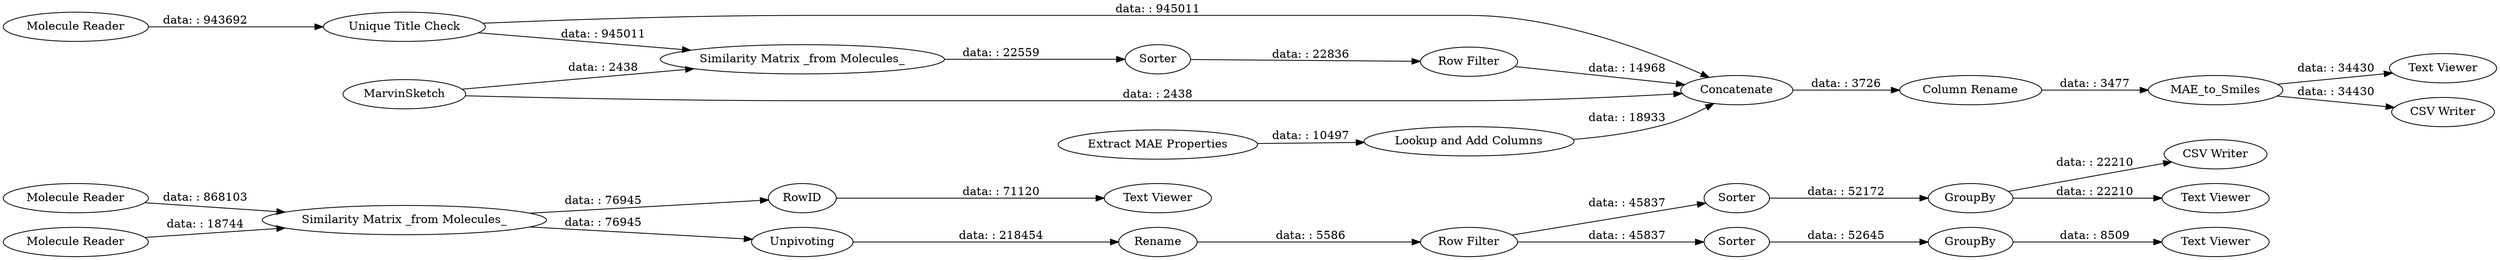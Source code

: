 digraph {
	"4977709476652524135_8190" [label=GroupBy]
	"4977709476652524135_8201" [label=RowID]
	"-2910773927484762602_37" [label=Concatenate]
	"4977709476652524135_153" [label="Molecule Reader"]
	"4977709476652524135_31" [label="Similarity Matrix _from Molecules_"]
	"4977709476652524135_8193" [label=GroupBy]
	"4977709476652524135_8196" [label="Row Filter"]
	"4977709476652524135_155" [label="Text Viewer"]
	"4977709476652524135_154" [label="Molecule Reader"]
	"-2910773927484762602_8197" [label="Extract MAE Properties"]
	"4977709476652524135_16" [label="Row Filter"]
	"4977709476652524135_182" [label="CSV Writer"]
	"-2910773927484762602_40" [label=MAE_to_Smiles]
	"4977709476652524135_8199" [label=Unpivoting]
	"4977709476652524135_41" [label="Unique Title Check"]
	"4977709476652524135_8194" [label="Text Viewer"]
	"4977709476652524135_32" [label="Molecule Reader"]
	"4977709476652524135_8191" [label=Sorter]
	"-2910773927484762602_24" [label="Column Rename"]
	"4977709476652524135_8192" [label=Sorter]
	"4977709476652524135_8195" [label="Text Viewer"]
	"-2910773927484762602_7" [label="Lookup and Add Columns"]
	"4977709476652524135_8188" [label=Rename]
	"4977709476652524135_38" [label="Text Viewer"]
	"4977709476652524135_42" [label="Similarity Matrix _from Molecules_"]
	"4977709476652524135_14" [label=Sorter]
	"4977709476652524135_8202" [label="CSV Writer"]
	"4977709476652524135_173" [label=MarvinSketch]
	"4977709476652524135_31" -> "4977709476652524135_14" [label="data: : 22559"]
	"4977709476652524135_173" -> "4977709476652524135_31" [label="data: : 2438"]
	"4977709476652524135_8191" -> "4977709476652524135_8190" [label="data: : 52172"]
	"-2910773927484762602_24" -> "-2910773927484762602_40" [label="data: : 3477"]
	"4977709476652524135_42" -> "4977709476652524135_8201" [label="data: : 76945"]
	"4977709476652524135_32" -> "4977709476652524135_41" [label="data: : 943692"]
	"-2910773927484762602_7" -> "-2910773927484762602_37" [label="data: : 18933"]
	"4977709476652524135_41" -> "-2910773927484762602_37" [label="data: : 945011"]
	"4977709476652524135_173" -> "-2910773927484762602_37" [label="data: : 2438"]
	"4977709476652524135_8196" -> "4977709476652524135_8192" [label="data: : 45837"]
	"4977709476652524135_153" -> "4977709476652524135_42" [label="data: : 868103"]
	"4977709476652524135_14" -> "4977709476652524135_16" [label="data: : 22836"]
	"-2910773927484762602_37" -> "-2910773927484762602_24" [label="data: : 3726"]
	"4977709476652524135_154" -> "4977709476652524135_42" [label="data: : 18744"]
	"4977709476652524135_8190" -> "4977709476652524135_8195" [label="data: : 22210"]
	"4977709476652524135_8201" -> "4977709476652524135_155" [label="data: : 71120"]
	"4977709476652524135_8190" -> "4977709476652524135_182" [label="data: : 22210"]
	"4977709476652524135_8192" -> "4977709476652524135_8193" [label="data: : 52645"]
	"4977709476652524135_42" -> "4977709476652524135_8199" [label="data: : 76945"]
	"-2910773927484762602_40" -> "4977709476652524135_38" [label="data: : 34430"]
	"-2910773927484762602_40" -> "4977709476652524135_8202" [label="data: : 34430"]
	"-2910773927484762602_8197" -> "-2910773927484762602_7" [label="data: : 10497"]
	"4977709476652524135_8199" -> "4977709476652524135_8188" [label="data: : 218454"]
	"4977709476652524135_41" -> "4977709476652524135_31" [label="data: : 945011"]
	"4977709476652524135_8193" -> "4977709476652524135_8194" [label="data: : 8509"]
	"4977709476652524135_16" -> "-2910773927484762602_37" [label="data: : 14968"]
	"4977709476652524135_8188" -> "4977709476652524135_8196" [label="data: : 5586"]
	"4977709476652524135_8196" -> "4977709476652524135_8191" [label="data: : 45837"]
	rankdir=LR
}
